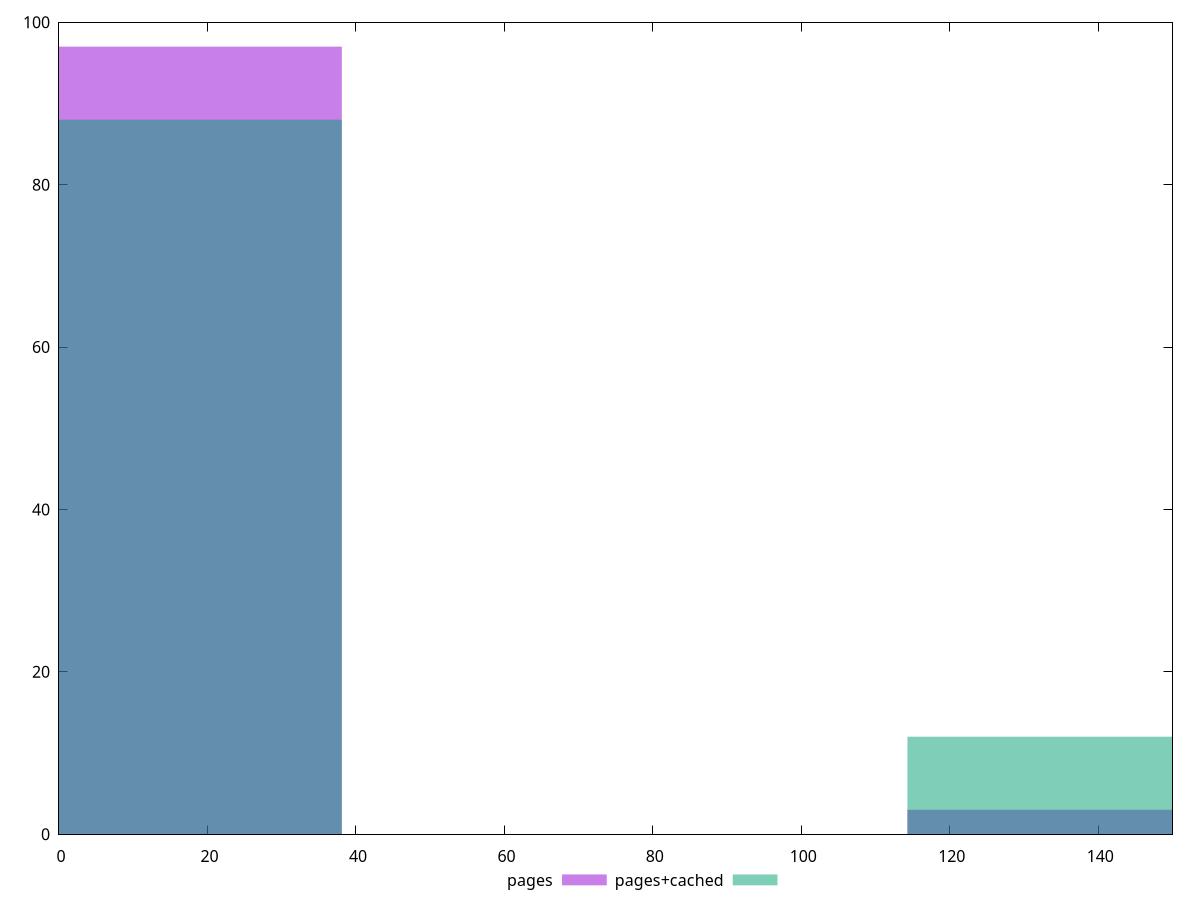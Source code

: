 reset

$pages <<EOF
152.38921392197344 3
0 97
EOF

$pagesCached <<EOF
0 88
152.38921392197344 12
EOF

set key outside below
set boxwidth 76.19460696098672
set xrange [0:150]
set yrange [0:100]
set trange [0:100]
set style fill transparent solid 0.5 noborder
set terminal svg size 640, 500 enhanced background rgb 'white'
set output "report_00026_2021-02-22T21:38:55.199Z/unminified-javascript/comparison/histogram/0_vs_1.svg"

plot $pages title "pages" with boxes, \
     $pagesCached title "pages+cached" with boxes

reset
